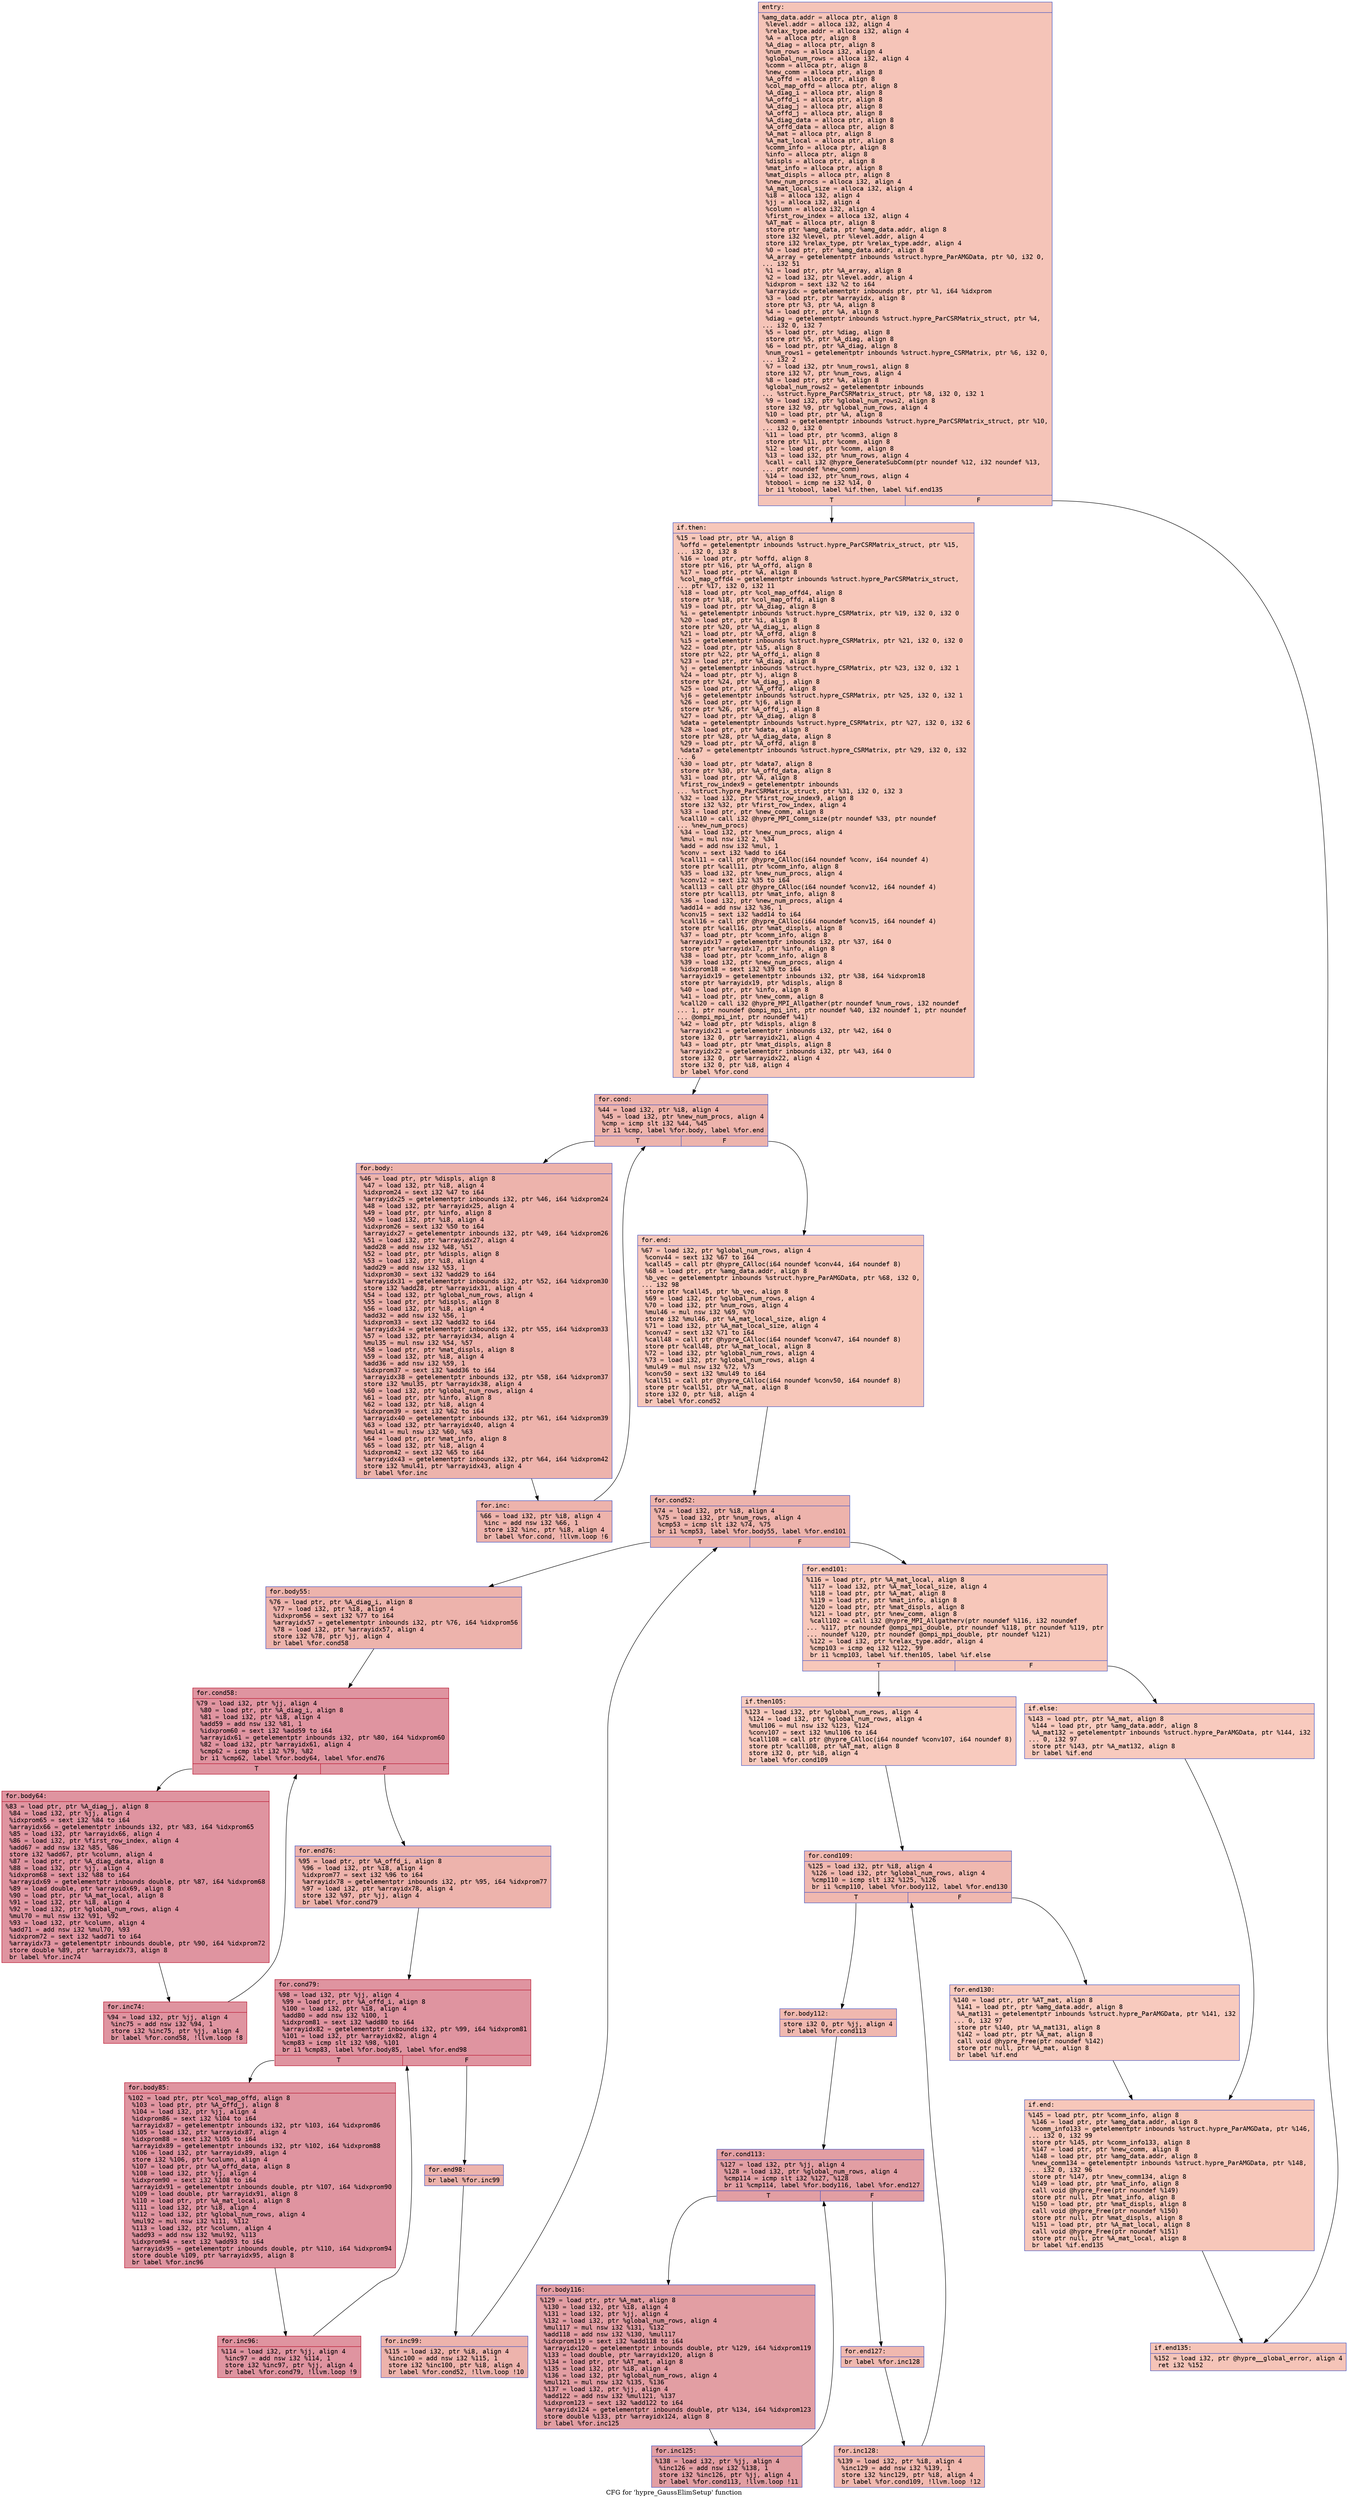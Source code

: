 digraph "CFG for 'hypre_GaussElimSetup' function" {
	label="CFG for 'hypre_GaussElimSetup' function";

	Node0x55743f0d3fa0 [shape=record,color="#3d50c3ff", style=filled, fillcolor="#e97a5f70" fontname="Courier",label="{entry:\l|  %amg_data.addr = alloca ptr, align 8\l  %level.addr = alloca i32, align 4\l  %relax_type.addr = alloca i32, align 4\l  %A = alloca ptr, align 8\l  %A_diag = alloca ptr, align 8\l  %num_rows = alloca i32, align 4\l  %global_num_rows = alloca i32, align 4\l  %comm = alloca ptr, align 8\l  %new_comm = alloca ptr, align 8\l  %A_offd = alloca ptr, align 8\l  %col_map_offd = alloca ptr, align 8\l  %A_diag_i = alloca ptr, align 8\l  %A_offd_i = alloca ptr, align 8\l  %A_diag_j = alloca ptr, align 8\l  %A_offd_j = alloca ptr, align 8\l  %A_diag_data = alloca ptr, align 8\l  %A_offd_data = alloca ptr, align 8\l  %A_mat = alloca ptr, align 8\l  %A_mat_local = alloca ptr, align 8\l  %comm_info = alloca ptr, align 8\l  %info = alloca ptr, align 8\l  %displs = alloca ptr, align 8\l  %mat_info = alloca ptr, align 8\l  %mat_displs = alloca ptr, align 8\l  %new_num_procs = alloca i32, align 4\l  %A_mat_local_size = alloca i32, align 4\l  %i8 = alloca i32, align 4\l  %jj = alloca i32, align 4\l  %column = alloca i32, align 4\l  %first_row_index = alloca i32, align 4\l  %AT_mat = alloca ptr, align 8\l  store ptr %amg_data, ptr %amg_data.addr, align 8\l  store i32 %level, ptr %level.addr, align 4\l  store i32 %relax_type, ptr %relax_type.addr, align 4\l  %0 = load ptr, ptr %amg_data.addr, align 8\l  %A_array = getelementptr inbounds %struct.hypre_ParAMGData, ptr %0, i32 0,\l... i32 51\l  %1 = load ptr, ptr %A_array, align 8\l  %2 = load i32, ptr %level.addr, align 4\l  %idxprom = sext i32 %2 to i64\l  %arrayidx = getelementptr inbounds ptr, ptr %1, i64 %idxprom\l  %3 = load ptr, ptr %arrayidx, align 8\l  store ptr %3, ptr %A, align 8\l  %4 = load ptr, ptr %A, align 8\l  %diag = getelementptr inbounds %struct.hypre_ParCSRMatrix_struct, ptr %4,\l... i32 0, i32 7\l  %5 = load ptr, ptr %diag, align 8\l  store ptr %5, ptr %A_diag, align 8\l  %6 = load ptr, ptr %A_diag, align 8\l  %num_rows1 = getelementptr inbounds %struct.hypre_CSRMatrix, ptr %6, i32 0,\l... i32 2\l  %7 = load i32, ptr %num_rows1, align 8\l  store i32 %7, ptr %num_rows, align 4\l  %8 = load ptr, ptr %A, align 8\l  %global_num_rows2 = getelementptr inbounds\l... %struct.hypre_ParCSRMatrix_struct, ptr %8, i32 0, i32 1\l  %9 = load i32, ptr %global_num_rows2, align 8\l  store i32 %9, ptr %global_num_rows, align 4\l  %10 = load ptr, ptr %A, align 8\l  %comm3 = getelementptr inbounds %struct.hypre_ParCSRMatrix_struct, ptr %10,\l... i32 0, i32 0\l  %11 = load ptr, ptr %comm3, align 8\l  store ptr %11, ptr %comm, align 8\l  %12 = load ptr, ptr %comm, align 8\l  %13 = load i32, ptr %num_rows, align 4\l  %call = call i32 @hypre_GenerateSubComm(ptr noundef %12, i32 noundef %13,\l... ptr noundef %new_comm)\l  %14 = load i32, ptr %num_rows, align 4\l  %tobool = icmp ne i32 %14, 0\l  br i1 %tobool, label %if.then, label %if.end135\l|{<s0>T|<s1>F}}"];
	Node0x55743f0d3fa0:s0 -> Node0x55743f0d7a70[tooltip="entry -> if.then\nProbability 62.50%" ];
	Node0x55743f0d3fa0:s1 -> Node0x55743f0d7ae0[tooltip="entry -> if.end135\nProbability 37.50%" ];
	Node0x55743f0d7a70 [shape=record,color="#3d50c3ff", style=filled, fillcolor="#ec7f6370" fontname="Courier",label="{if.then:\l|  %15 = load ptr, ptr %A, align 8\l  %offd = getelementptr inbounds %struct.hypre_ParCSRMatrix_struct, ptr %15,\l... i32 0, i32 8\l  %16 = load ptr, ptr %offd, align 8\l  store ptr %16, ptr %A_offd, align 8\l  %17 = load ptr, ptr %A, align 8\l  %col_map_offd4 = getelementptr inbounds %struct.hypre_ParCSRMatrix_struct,\l... ptr %17, i32 0, i32 11\l  %18 = load ptr, ptr %col_map_offd4, align 8\l  store ptr %18, ptr %col_map_offd, align 8\l  %19 = load ptr, ptr %A_diag, align 8\l  %i = getelementptr inbounds %struct.hypre_CSRMatrix, ptr %19, i32 0, i32 0\l  %20 = load ptr, ptr %i, align 8\l  store ptr %20, ptr %A_diag_i, align 8\l  %21 = load ptr, ptr %A_offd, align 8\l  %i5 = getelementptr inbounds %struct.hypre_CSRMatrix, ptr %21, i32 0, i32 0\l  %22 = load ptr, ptr %i5, align 8\l  store ptr %22, ptr %A_offd_i, align 8\l  %23 = load ptr, ptr %A_diag, align 8\l  %j = getelementptr inbounds %struct.hypre_CSRMatrix, ptr %23, i32 0, i32 1\l  %24 = load ptr, ptr %j, align 8\l  store ptr %24, ptr %A_diag_j, align 8\l  %25 = load ptr, ptr %A_offd, align 8\l  %j6 = getelementptr inbounds %struct.hypre_CSRMatrix, ptr %25, i32 0, i32 1\l  %26 = load ptr, ptr %j6, align 8\l  store ptr %26, ptr %A_offd_j, align 8\l  %27 = load ptr, ptr %A_diag, align 8\l  %data = getelementptr inbounds %struct.hypre_CSRMatrix, ptr %27, i32 0, i32 6\l  %28 = load ptr, ptr %data, align 8\l  store ptr %28, ptr %A_diag_data, align 8\l  %29 = load ptr, ptr %A_offd, align 8\l  %data7 = getelementptr inbounds %struct.hypre_CSRMatrix, ptr %29, i32 0, i32\l... 6\l  %30 = load ptr, ptr %data7, align 8\l  store ptr %30, ptr %A_offd_data, align 8\l  %31 = load ptr, ptr %A, align 8\l  %first_row_index9 = getelementptr inbounds\l... %struct.hypre_ParCSRMatrix_struct, ptr %31, i32 0, i32 3\l  %32 = load i32, ptr %first_row_index9, align 8\l  store i32 %32, ptr %first_row_index, align 4\l  %33 = load ptr, ptr %new_comm, align 8\l  %call10 = call i32 @hypre_MPI_Comm_size(ptr noundef %33, ptr noundef\l... %new_num_procs)\l  %34 = load i32, ptr %new_num_procs, align 4\l  %mul = mul nsw i32 2, %34\l  %add = add nsw i32 %mul, 1\l  %conv = sext i32 %add to i64\l  %call11 = call ptr @hypre_CAlloc(i64 noundef %conv, i64 noundef 4)\l  store ptr %call11, ptr %comm_info, align 8\l  %35 = load i32, ptr %new_num_procs, align 4\l  %conv12 = sext i32 %35 to i64\l  %call13 = call ptr @hypre_CAlloc(i64 noundef %conv12, i64 noundef 4)\l  store ptr %call13, ptr %mat_info, align 8\l  %36 = load i32, ptr %new_num_procs, align 4\l  %add14 = add nsw i32 %36, 1\l  %conv15 = sext i32 %add14 to i64\l  %call16 = call ptr @hypre_CAlloc(i64 noundef %conv15, i64 noundef 4)\l  store ptr %call16, ptr %mat_displs, align 8\l  %37 = load ptr, ptr %comm_info, align 8\l  %arrayidx17 = getelementptr inbounds i32, ptr %37, i64 0\l  store ptr %arrayidx17, ptr %info, align 8\l  %38 = load ptr, ptr %comm_info, align 8\l  %39 = load i32, ptr %new_num_procs, align 4\l  %idxprom18 = sext i32 %39 to i64\l  %arrayidx19 = getelementptr inbounds i32, ptr %38, i64 %idxprom18\l  store ptr %arrayidx19, ptr %displs, align 8\l  %40 = load ptr, ptr %info, align 8\l  %41 = load ptr, ptr %new_comm, align 8\l  %call20 = call i32 @hypre_MPI_Allgather(ptr noundef %num_rows, i32 noundef\l... 1, ptr noundef @ompi_mpi_int, ptr noundef %40, i32 noundef 1, ptr noundef\l... @ompi_mpi_int, ptr noundef %41)\l  %42 = load ptr, ptr %displs, align 8\l  %arrayidx21 = getelementptr inbounds i32, ptr %42, i64 0\l  store i32 0, ptr %arrayidx21, align 4\l  %43 = load ptr, ptr %mat_displs, align 8\l  %arrayidx22 = getelementptr inbounds i32, ptr %43, i64 0\l  store i32 0, ptr %arrayidx22, align 4\l  store i32 0, ptr %i8, align 4\l  br label %for.cond\l}"];
	Node0x55743f0d7a70 -> Node0x55743f0db2b0[tooltip="if.then -> for.cond\nProbability 100.00%" ];
	Node0x55743f0db2b0 [shape=record,color="#3d50c3ff", style=filled, fillcolor="#d6524470" fontname="Courier",label="{for.cond:\l|  %44 = load i32, ptr %i8, align 4\l  %45 = load i32, ptr %new_num_procs, align 4\l  %cmp = icmp slt i32 %44, %45\l  br i1 %cmp, label %for.body, label %for.end\l|{<s0>T|<s1>F}}"];
	Node0x55743f0db2b0:s0 -> Node0x55743f0db4c0[tooltip="for.cond -> for.body\nProbability 96.88%" ];
	Node0x55743f0db2b0:s1 -> Node0x55743f0db510[tooltip="for.cond -> for.end\nProbability 3.12%" ];
	Node0x55743f0db4c0 [shape=record,color="#3d50c3ff", style=filled, fillcolor="#d6524470" fontname="Courier",label="{for.body:\l|  %46 = load ptr, ptr %displs, align 8\l  %47 = load i32, ptr %i8, align 4\l  %idxprom24 = sext i32 %47 to i64\l  %arrayidx25 = getelementptr inbounds i32, ptr %46, i64 %idxprom24\l  %48 = load i32, ptr %arrayidx25, align 4\l  %49 = load ptr, ptr %info, align 8\l  %50 = load i32, ptr %i8, align 4\l  %idxprom26 = sext i32 %50 to i64\l  %arrayidx27 = getelementptr inbounds i32, ptr %49, i64 %idxprom26\l  %51 = load i32, ptr %arrayidx27, align 4\l  %add28 = add nsw i32 %48, %51\l  %52 = load ptr, ptr %displs, align 8\l  %53 = load i32, ptr %i8, align 4\l  %add29 = add nsw i32 %53, 1\l  %idxprom30 = sext i32 %add29 to i64\l  %arrayidx31 = getelementptr inbounds i32, ptr %52, i64 %idxprom30\l  store i32 %add28, ptr %arrayidx31, align 4\l  %54 = load i32, ptr %global_num_rows, align 4\l  %55 = load ptr, ptr %displs, align 8\l  %56 = load i32, ptr %i8, align 4\l  %add32 = add nsw i32 %56, 1\l  %idxprom33 = sext i32 %add32 to i64\l  %arrayidx34 = getelementptr inbounds i32, ptr %55, i64 %idxprom33\l  %57 = load i32, ptr %arrayidx34, align 4\l  %mul35 = mul nsw i32 %54, %57\l  %58 = load ptr, ptr %mat_displs, align 8\l  %59 = load i32, ptr %i8, align 4\l  %add36 = add nsw i32 %59, 1\l  %idxprom37 = sext i32 %add36 to i64\l  %arrayidx38 = getelementptr inbounds i32, ptr %58, i64 %idxprom37\l  store i32 %mul35, ptr %arrayidx38, align 4\l  %60 = load i32, ptr %global_num_rows, align 4\l  %61 = load ptr, ptr %info, align 8\l  %62 = load i32, ptr %i8, align 4\l  %idxprom39 = sext i32 %62 to i64\l  %arrayidx40 = getelementptr inbounds i32, ptr %61, i64 %idxprom39\l  %63 = load i32, ptr %arrayidx40, align 4\l  %mul41 = mul nsw i32 %60, %63\l  %64 = load ptr, ptr %mat_info, align 8\l  %65 = load i32, ptr %i8, align 4\l  %idxprom42 = sext i32 %65 to i64\l  %arrayidx43 = getelementptr inbounds i32, ptr %64, i64 %idxprom42\l  store i32 %mul41, ptr %arrayidx43, align 4\l  br label %for.inc\l}"];
	Node0x55743f0db4c0 -> Node0x55743f0dd850[tooltip="for.body -> for.inc\nProbability 100.00%" ];
	Node0x55743f0dd850 [shape=record,color="#3d50c3ff", style=filled, fillcolor="#d6524470" fontname="Courier",label="{for.inc:\l|  %66 = load i32, ptr %i8, align 4\l  %inc = add nsw i32 %66, 1\l  store i32 %inc, ptr %i8, align 4\l  br label %for.cond, !llvm.loop !6\l}"];
	Node0x55743f0dd850 -> Node0x55743f0db2b0[tooltip="for.inc -> for.cond\nProbability 100.00%" ];
	Node0x55743f0db510 [shape=record,color="#3d50c3ff", style=filled, fillcolor="#ec7f6370" fontname="Courier",label="{for.end:\l|  %67 = load i32, ptr %global_num_rows, align 4\l  %conv44 = sext i32 %67 to i64\l  %call45 = call ptr @hypre_CAlloc(i64 noundef %conv44, i64 noundef 8)\l  %68 = load ptr, ptr %amg_data.addr, align 8\l  %b_vec = getelementptr inbounds %struct.hypre_ParAMGData, ptr %68, i32 0,\l... i32 98\l  store ptr %call45, ptr %b_vec, align 8\l  %69 = load i32, ptr %global_num_rows, align 4\l  %70 = load i32, ptr %num_rows, align 4\l  %mul46 = mul nsw i32 %69, %70\l  store i32 %mul46, ptr %A_mat_local_size, align 4\l  %71 = load i32, ptr %A_mat_local_size, align 4\l  %conv47 = sext i32 %71 to i64\l  %call48 = call ptr @hypre_CAlloc(i64 noundef %conv47, i64 noundef 8)\l  store ptr %call48, ptr %A_mat_local, align 8\l  %72 = load i32, ptr %global_num_rows, align 4\l  %73 = load i32, ptr %global_num_rows, align 4\l  %mul49 = mul nsw i32 %72, %73\l  %conv50 = sext i32 %mul49 to i64\l  %call51 = call ptr @hypre_CAlloc(i64 noundef %conv50, i64 noundef 8)\l  store ptr %call51, ptr %A_mat, align 8\l  store i32 0, ptr %i8, align 4\l  br label %for.cond52\l}"];
	Node0x55743f0db510 -> Node0x55743f0df1a0[tooltip="for.end -> for.cond52\nProbability 100.00%" ];
	Node0x55743f0df1a0 [shape=record,color="#3d50c3ff", style=filled, fillcolor="#d6524470" fontname="Courier",label="{for.cond52:\l|  %74 = load i32, ptr %i8, align 4\l  %75 = load i32, ptr %num_rows, align 4\l  %cmp53 = icmp slt i32 %74, %75\l  br i1 %cmp53, label %for.body55, label %for.end101\l|{<s0>T|<s1>F}}"];
	Node0x55743f0df1a0:s0 -> Node0x55743f0df3f0[tooltip="for.cond52 -> for.body55\nProbability 96.88%" ];
	Node0x55743f0df1a0:s1 -> Node0x55743f0df440[tooltip="for.cond52 -> for.end101\nProbability 3.12%" ];
	Node0x55743f0df3f0 [shape=record,color="#3d50c3ff", style=filled, fillcolor="#d6524470" fontname="Courier",label="{for.body55:\l|  %76 = load ptr, ptr %A_diag_i, align 8\l  %77 = load i32, ptr %i8, align 4\l  %idxprom56 = sext i32 %77 to i64\l  %arrayidx57 = getelementptr inbounds i32, ptr %76, i64 %idxprom56\l  %78 = load i32, ptr %arrayidx57, align 4\l  store i32 %78, ptr %jj, align 4\l  br label %for.cond58\l}"];
	Node0x55743f0df3f0 -> Node0x55743f0df900[tooltip="for.body55 -> for.cond58\nProbability 100.00%" ];
	Node0x55743f0df900 [shape=record,color="#b70d28ff", style=filled, fillcolor="#b70d2870" fontname="Courier",label="{for.cond58:\l|  %79 = load i32, ptr %jj, align 4\l  %80 = load ptr, ptr %A_diag_i, align 8\l  %81 = load i32, ptr %i8, align 4\l  %add59 = add nsw i32 %81, 1\l  %idxprom60 = sext i32 %add59 to i64\l  %arrayidx61 = getelementptr inbounds i32, ptr %80, i64 %idxprom60\l  %82 = load i32, ptr %arrayidx61, align 4\l  %cmp62 = icmp slt i32 %79, %82\l  br i1 %cmp62, label %for.body64, label %for.end76\l|{<s0>T|<s1>F}}"];
	Node0x55743f0df900:s0 -> Node0x55743f0dfec0[tooltip="for.cond58 -> for.body64\nProbability 96.88%" ];
	Node0x55743f0df900:s1 -> Node0x55743f0dff40[tooltip="for.cond58 -> for.end76\nProbability 3.12%" ];
	Node0x55743f0dfec0 [shape=record,color="#b70d28ff", style=filled, fillcolor="#b70d2870" fontname="Courier",label="{for.body64:\l|  %83 = load ptr, ptr %A_diag_j, align 8\l  %84 = load i32, ptr %jj, align 4\l  %idxprom65 = sext i32 %84 to i64\l  %arrayidx66 = getelementptr inbounds i32, ptr %83, i64 %idxprom65\l  %85 = load i32, ptr %arrayidx66, align 4\l  %86 = load i32, ptr %first_row_index, align 4\l  %add67 = add nsw i32 %85, %86\l  store i32 %add67, ptr %column, align 4\l  %87 = load ptr, ptr %A_diag_data, align 8\l  %88 = load i32, ptr %jj, align 4\l  %idxprom68 = sext i32 %88 to i64\l  %arrayidx69 = getelementptr inbounds double, ptr %87, i64 %idxprom68\l  %89 = load double, ptr %arrayidx69, align 8\l  %90 = load ptr, ptr %A_mat_local, align 8\l  %91 = load i32, ptr %i8, align 4\l  %92 = load i32, ptr %global_num_rows, align 4\l  %mul70 = mul nsw i32 %91, %92\l  %93 = load i32, ptr %column, align 4\l  %add71 = add nsw i32 %mul70, %93\l  %idxprom72 = sext i32 %add71 to i64\l  %arrayidx73 = getelementptr inbounds double, ptr %90, i64 %idxprom72\l  store double %89, ptr %arrayidx73, align 8\l  br label %for.inc74\l}"];
	Node0x55743f0dfec0 -> Node0x55743f0e0d90[tooltip="for.body64 -> for.inc74\nProbability 100.00%" ];
	Node0x55743f0e0d90 [shape=record,color="#b70d28ff", style=filled, fillcolor="#b70d2870" fontname="Courier",label="{for.inc74:\l|  %94 = load i32, ptr %jj, align 4\l  %inc75 = add nsw i32 %94, 1\l  store i32 %inc75, ptr %jj, align 4\l  br label %for.cond58, !llvm.loop !8\l}"];
	Node0x55743f0e0d90 -> Node0x55743f0df900[tooltip="for.inc74 -> for.cond58\nProbability 100.00%" ];
	Node0x55743f0dff40 [shape=record,color="#3d50c3ff", style=filled, fillcolor="#d6524470" fontname="Courier",label="{for.end76:\l|  %95 = load ptr, ptr %A_offd_i, align 8\l  %96 = load i32, ptr %i8, align 4\l  %idxprom77 = sext i32 %96 to i64\l  %arrayidx78 = getelementptr inbounds i32, ptr %95, i64 %idxprom77\l  %97 = load i32, ptr %arrayidx78, align 4\l  store i32 %97, ptr %jj, align 4\l  br label %for.cond79\l}"];
	Node0x55743f0dff40 -> Node0x55743f0dba40[tooltip="for.end76 -> for.cond79\nProbability 100.00%" ];
	Node0x55743f0dba40 [shape=record,color="#b70d28ff", style=filled, fillcolor="#b70d2870" fontname="Courier",label="{for.cond79:\l|  %98 = load i32, ptr %jj, align 4\l  %99 = load ptr, ptr %A_offd_i, align 8\l  %100 = load i32, ptr %i8, align 4\l  %add80 = add nsw i32 %100, 1\l  %idxprom81 = sext i32 %add80 to i64\l  %arrayidx82 = getelementptr inbounds i32, ptr %99, i64 %idxprom81\l  %101 = load i32, ptr %arrayidx82, align 4\l  %cmp83 = icmp slt i32 %98, %101\l  br i1 %cmp83, label %for.body85, label %for.end98\l|{<s0>T|<s1>F}}"];
	Node0x55743f0dba40:s0 -> Node0x55743f0dbef0[tooltip="for.cond79 -> for.body85\nProbability 96.88%" ];
	Node0x55743f0dba40:s1 -> Node0x55743f0e23e0[tooltip="for.cond79 -> for.end98\nProbability 3.12%" ];
	Node0x55743f0dbef0 [shape=record,color="#b70d28ff", style=filled, fillcolor="#b70d2870" fontname="Courier",label="{for.body85:\l|  %102 = load ptr, ptr %col_map_offd, align 8\l  %103 = load ptr, ptr %A_offd_j, align 8\l  %104 = load i32, ptr %jj, align 4\l  %idxprom86 = sext i32 %104 to i64\l  %arrayidx87 = getelementptr inbounds i32, ptr %103, i64 %idxprom86\l  %105 = load i32, ptr %arrayidx87, align 4\l  %idxprom88 = sext i32 %105 to i64\l  %arrayidx89 = getelementptr inbounds i32, ptr %102, i64 %idxprom88\l  %106 = load i32, ptr %arrayidx89, align 4\l  store i32 %106, ptr %column, align 4\l  %107 = load ptr, ptr %A_offd_data, align 8\l  %108 = load i32, ptr %jj, align 4\l  %idxprom90 = sext i32 %108 to i64\l  %arrayidx91 = getelementptr inbounds double, ptr %107, i64 %idxprom90\l  %109 = load double, ptr %arrayidx91, align 8\l  %110 = load ptr, ptr %A_mat_local, align 8\l  %111 = load i32, ptr %i8, align 4\l  %112 = load i32, ptr %global_num_rows, align 4\l  %mul92 = mul nsw i32 %111, %112\l  %113 = load i32, ptr %column, align 4\l  %add93 = add nsw i32 %mul92, %113\l  %idxprom94 = sext i32 %add93 to i64\l  %arrayidx95 = getelementptr inbounds double, ptr %110, i64 %idxprom94\l  store double %109, ptr %arrayidx95, align 8\l  br label %for.inc96\l}"];
	Node0x55743f0dbef0 -> Node0x55743f0e3370[tooltip="for.body85 -> for.inc96\nProbability 100.00%" ];
	Node0x55743f0e3370 [shape=record,color="#b70d28ff", style=filled, fillcolor="#b70d2870" fontname="Courier",label="{for.inc96:\l|  %114 = load i32, ptr %jj, align 4\l  %inc97 = add nsw i32 %114, 1\l  store i32 %inc97, ptr %jj, align 4\l  br label %for.cond79, !llvm.loop !9\l}"];
	Node0x55743f0e3370 -> Node0x55743f0dba40[tooltip="for.inc96 -> for.cond79\nProbability 100.00%" ];
	Node0x55743f0e23e0 [shape=record,color="#3d50c3ff", style=filled, fillcolor="#d6524470" fontname="Courier",label="{for.end98:\l|  br label %for.inc99\l}"];
	Node0x55743f0e23e0 -> Node0x55743f0e37f0[tooltip="for.end98 -> for.inc99\nProbability 100.00%" ];
	Node0x55743f0e37f0 [shape=record,color="#3d50c3ff", style=filled, fillcolor="#d6524470" fontname="Courier",label="{for.inc99:\l|  %115 = load i32, ptr %i8, align 4\l  %inc100 = add nsw i32 %115, 1\l  store i32 %inc100, ptr %i8, align 4\l  br label %for.cond52, !llvm.loop !10\l}"];
	Node0x55743f0e37f0 -> Node0x55743f0df1a0[tooltip="for.inc99 -> for.cond52\nProbability 100.00%" ];
	Node0x55743f0df440 [shape=record,color="#3d50c3ff", style=filled, fillcolor="#ec7f6370" fontname="Courier",label="{for.end101:\l|  %116 = load ptr, ptr %A_mat_local, align 8\l  %117 = load i32, ptr %A_mat_local_size, align 4\l  %118 = load ptr, ptr %A_mat, align 8\l  %119 = load ptr, ptr %mat_info, align 8\l  %120 = load ptr, ptr %mat_displs, align 8\l  %121 = load ptr, ptr %new_comm, align 8\l  %call102 = call i32 @hypre_MPI_Allgatherv(ptr noundef %116, i32 noundef\l... %117, ptr noundef @ompi_mpi_double, ptr noundef %118, ptr noundef %119, ptr\l... noundef %120, ptr noundef @ompi_mpi_double, ptr noundef %121)\l  %122 = load i32, ptr %relax_type.addr, align 4\l  %cmp103 = icmp eq i32 %122, 99\l  br i1 %cmp103, label %if.then105, label %if.else\l|{<s0>T|<s1>F}}"];
	Node0x55743f0df440:s0 -> Node0x55743f0e4390[tooltip="for.end101 -> if.then105\nProbability 50.00%" ];
	Node0x55743f0df440:s1 -> Node0x55743f0e43e0[tooltip="for.end101 -> if.else\nProbability 50.00%" ];
	Node0x55743f0e4390 [shape=record,color="#3d50c3ff", style=filled, fillcolor="#ef886b70" fontname="Courier",label="{if.then105:\l|  %123 = load i32, ptr %global_num_rows, align 4\l  %124 = load i32, ptr %global_num_rows, align 4\l  %mul106 = mul nsw i32 %123, %124\l  %conv107 = sext i32 %mul106 to i64\l  %call108 = call ptr @hypre_CAlloc(i64 noundef %conv107, i64 noundef 8)\l  store ptr %call108, ptr %AT_mat, align 8\l  store i32 0, ptr %i8, align 4\l  br label %for.cond109\l}"];
	Node0x55743f0e4390 -> Node0x55743f0e4a00[tooltip="if.then105 -> for.cond109\nProbability 100.00%" ];
	Node0x55743f0e4a00 [shape=record,color="#3d50c3ff", style=filled, fillcolor="#dc5d4a70" fontname="Courier",label="{for.cond109:\l|  %125 = load i32, ptr %i8, align 4\l  %126 = load i32, ptr %global_num_rows, align 4\l  %cmp110 = icmp slt i32 %125, %126\l  br i1 %cmp110, label %for.body112, label %for.end130\l|{<s0>T|<s1>F}}"];
	Node0x55743f0e4a00:s0 -> Node0x55743f0e4c80[tooltip="for.cond109 -> for.body112\nProbability 96.88%" ];
	Node0x55743f0e4a00:s1 -> Node0x55743f0e4cd0[tooltip="for.cond109 -> for.end130\nProbability 3.12%" ];
	Node0x55743f0e4c80 [shape=record,color="#3d50c3ff", style=filled, fillcolor="#dc5d4a70" fontname="Courier",label="{for.body112:\l|  store i32 0, ptr %jj, align 4\l  br label %for.cond113\l}"];
	Node0x55743f0e4c80 -> Node0x55743f0e4ea0[tooltip="for.body112 -> for.cond113\nProbability 100.00%" ];
	Node0x55743f0e4ea0 [shape=record,color="#3d50c3ff", style=filled, fillcolor="#be242e70" fontname="Courier",label="{for.cond113:\l|  %127 = load i32, ptr %jj, align 4\l  %128 = load i32, ptr %global_num_rows, align 4\l  %cmp114 = icmp slt i32 %127, %128\l  br i1 %cmp114, label %for.body116, label %for.end127\l|{<s0>T|<s1>F}}"];
	Node0x55743f0e4ea0:s0 -> Node0x55743f0e5170[tooltip="for.cond113 -> for.body116\nProbability 96.88%" ];
	Node0x55743f0e4ea0:s1 -> Node0x55743f0e51c0[tooltip="for.cond113 -> for.end127\nProbability 3.12%" ];
	Node0x55743f0e5170 [shape=record,color="#3d50c3ff", style=filled, fillcolor="#be242e70" fontname="Courier",label="{for.body116:\l|  %129 = load ptr, ptr %A_mat, align 8\l  %130 = load i32, ptr %i8, align 4\l  %131 = load i32, ptr %jj, align 4\l  %132 = load i32, ptr %global_num_rows, align 4\l  %mul117 = mul nsw i32 %131, %132\l  %add118 = add nsw i32 %130, %mul117\l  %idxprom119 = sext i32 %add118 to i64\l  %arrayidx120 = getelementptr inbounds double, ptr %129, i64 %idxprom119\l  %133 = load double, ptr %arrayidx120, align 8\l  %134 = load ptr, ptr %AT_mat, align 8\l  %135 = load i32, ptr %i8, align 4\l  %136 = load i32, ptr %global_num_rows, align 4\l  %mul121 = mul nsw i32 %135, %136\l  %137 = load i32, ptr %jj, align 4\l  %add122 = add nsw i32 %mul121, %137\l  %idxprom123 = sext i32 %add122 to i64\l  %arrayidx124 = getelementptr inbounds double, ptr %134, i64 %idxprom123\l  store double %133, ptr %arrayidx124, align 8\l  br label %for.inc125\l}"];
	Node0x55743f0e5170 -> Node0x55743f0e5e10[tooltip="for.body116 -> for.inc125\nProbability 100.00%" ];
	Node0x55743f0e5e10 [shape=record,color="#3d50c3ff", style=filled, fillcolor="#be242e70" fontname="Courier",label="{for.inc125:\l|  %138 = load i32, ptr %jj, align 4\l  %inc126 = add nsw i32 %138, 1\l  store i32 %inc126, ptr %jj, align 4\l  br label %for.cond113, !llvm.loop !11\l}"];
	Node0x55743f0e5e10 -> Node0x55743f0e4ea0[tooltip="for.inc125 -> for.cond113\nProbability 100.00%" ];
	Node0x55743f0e51c0 [shape=record,color="#3d50c3ff", style=filled, fillcolor="#dc5d4a70" fontname="Courier",label="{for.end127:\l|  br label %for.inc128\l}"];
	Node0x55743f0e51c0 -> Node0x55743f0e6290[tooltip="for.end127 -> for.inc128\nProbability 100.00%" ];
	Node0x55743f0e6290 [shape=record,color="#3d50c3ff", style=filled, fillcolor="#dc5d4a70" fontname="Courier",label="{for.inc128:\l|  %139 = load i32, ptr %i8, align 4\l  %inc129 = add nsw i32 %139, 1\l  store i32 %inc129, ptr %i8, align 4\l  br label %for.cond109, !llvm.loop !12\l}"];
	Node0x55743f0e6290 -> Node0x55743f0e4a00[tooltip="for.inc128 -> for.cond109\nProbability 100.00%" ];
	Node0x55743f0e4cd0 [shape=record,color="#3d50c3ff", style=filled, fillcolor="#ef886b70" fontname="Courier",label="{for.end130:\l|  %140 = load ptr, ptr %AT_mat, align 8\l  %141 = load ptr, ptr %amg_data.addr, align 8\l  %A_mat131 = getelementptr inbounds %struct.hypre_ParAMGData, ptr %141, i32\l... 0, i32 97\l  store ptr %140, ptr %A_mat131, align 8\l  %142 = load ptr, ptr %A_mat, align 8\l  call void @hypre_Free(ptr noundef %142)\l  store ptr null, ptr %A_mat, align 8\l  br label %if.end\l}"];
	Node0x55743f0e4cd0 -> Node0x55743f0e6c00[tooltip="for.end130 -> if.end\nProbability 100.00%" ];
	Node0x55743f0e43e0 [shape=record,color="#3d50c3ff", style=filled, fillcolor="#ef886b70" fontname="Courier",label="{if.else:\l|  %143 = load ptr, ptr %A_mat, align 8\l  %144 = load ptr, ptr %amg_data.addr, align 8\l  %A_mat132 = getelementptr inbounds %struct.hypre_ParAMGData, ptr %144, i32\l... 0, i32 97\l  store ptr %143, ptr %A_mat132, align 8\l  br label %if.end\l}"];
	Node0x55743f0e43e0 -> Node0x55743f0e6c00[tooltip="if.else -> if.end\nProbability 100.00%" ];
	Node0x55743f0e6c00 [shape=record,color="#3d50c3ff", style=filled, fillcolor="#ec7f6370" fontname="Courier",label="{if.end:\l|  %145 = load ptr, ptr %comm_info, align 8\l  %146 = load ptr, ptr %amg_data.addr, align 8\l  %comm_info133 = getelementptr inbounds %struct.hypre_ParAMGData, ptr %146,\l... i32 0, i32 99\l  store ptr %145, ptr %comm_info133, align 8\l  %147 = load ptr, ptr %new_comm, align 8\l  %148 = load ptr, ptr %amg_data.addr, align 8\l  %new_comm134 = getelementptr inbounds %struct.hypre_ParAMGData, ptr %148,\l... i32 0, i32 96\l  store ptr %147, ptr %new_comm134, align 8\l  %149 = load ptr, ptr %mat_info, align 8\l  call void @hypre_Free(ptr noundef %149)\l  store ptr null, ptr %mat_info, align 8\l  %150 = load ptr, ptr %mat_displs, align 8\l  call void @hypre_Free(ptr noundef %150)\l  store ptr null, ptr %mat_displs, align 8\l  %151 = load ptr, ptr %A_mat_local, align 8\l  call void @hypre_Free(ptr noundef %151)\l  store ptr null, ptr %A_mat_local, align 8\l  br label %if.end135\l}"];
	Node0x55743f0e6c00 -> Node0x55743f0d7ae0[tooltip="if.end -> if.end135\nProbability 100.00%" ];
	Node0x55743f0d7ae0 [shape=record,color="#3d50c3ff", style=filled, fillcolor="#e97a5f70" fontname="Courier",label="{if.end135:\l|  %152 = load i32, ptr @hypre__global_error, align 4\l  ret i32 %152\l}"];
}
